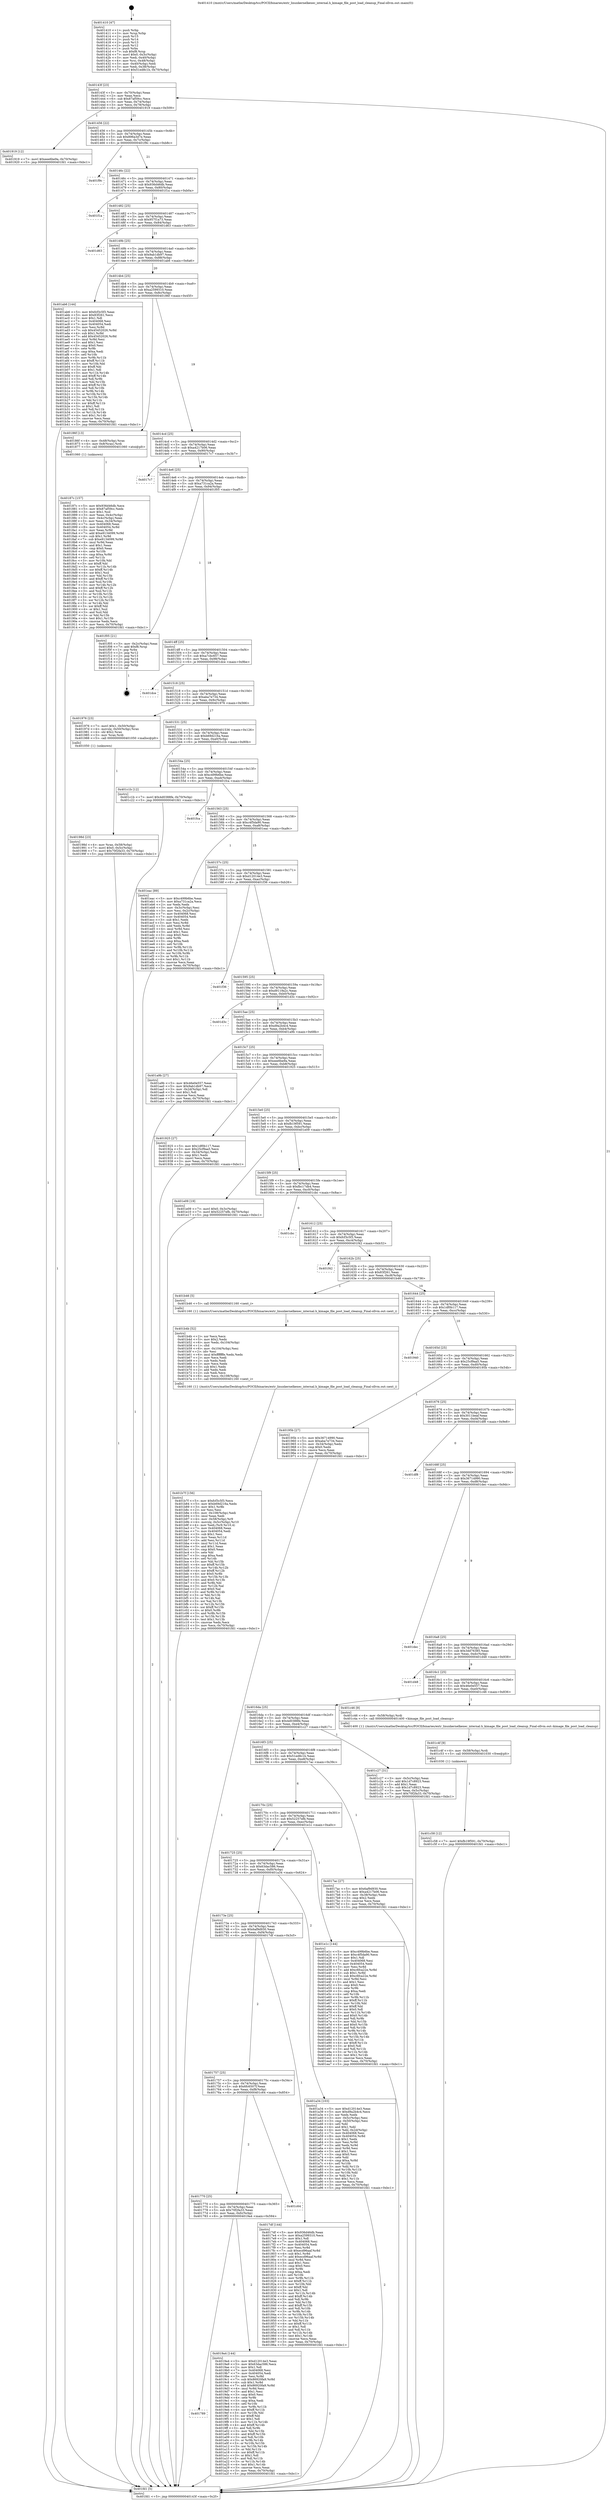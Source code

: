 digraph "0x401410" {
  label = "0x401410 (/mnt/c/Users/mathe/Desktop/tcc/POCII/binaries/extr_linuxkernelkexec_internal.h_kimage_file_post_load_cleanup_Final-ollvm.out::main(0))"
  labelloc = "t"
  node[shape=record]

  Entry [label="",width=0.3,height=0.3,shape=circle,fillcolor=black,style=filled]
  "0x40143f" [label="{
     0x40143f [23]\l
     | [instrs]\l
     &nbsp;&nbsp;0x40143f \<+3\>: mov -0x70(%rbp),%eax\l
     &nbsp;&nbsp;0x401442 \<+2\>: mov %eax,%ecx\l
     &nbsp;&nbsp;0x401444 \<+6\>: sub $0x87af59cc,%ecx\l
     &nbsp;&nbsp;0x40144a \<+3\>: mov %eax,-0x74(%rbp)\l
     &nbsp;&nbsp;0x40144d \<+3\>: mov %ecx,-0x78(%rbp)\l
     &nbsp;&nbsp;0x401450 \<+6\>: je 0000000000401919 \<main+0x509\>\l
  }"]
  "0x401919" [label="{
     0x401919 [12]\l
     | [instrs]\l
     &nbsp;&nbsp;0x401919 \<+7\>: movl $0xeee6be9a,-0x70(%rbp)\l
     &nbsp;&nbsp;0x401920 \<+5\>: jmp 0000000000401fd1 \<main+0xbc1\>\l
  }"]
  "0x401456" [label="{
     0x401456 [22]\l
     | [instrs]\l
     &nbsp;&nbsp;0x401456 \<+5\>: jmp 000000000040145b \<main+0x4b\>\l
     &nbsp;&nbsp;0x40145b \<+3\>: mov -0x74(%rbp),%eax\l
     &nbsp;&nbsp;0x40145e \<+5\>: sub $0x896a3d7e,%eax\l
     &nbsp;&nbsp;0x401463 \<+3\>: mov %eax,-0x7c(%rbp)\l
     &nbsp;&nbsp;0x401466 \<+6\>: je 0000000000401f9c \<main+0xb8c\>\l
  }"]
  Exit [label="",width=0.3,height=0.3,shape=circle,fillcolor=black,style=filled,peripheries=2]
  "0x401f9c" [label="{
     0x401f9c\l
  }", style=dashed]
  "0x40146c" [label="{
     0x40146c [22]\l
     | [instrs]\l
     &nbsp;&nbsp;0x40146c \<+5\>: jmp 0000000000401471 \<main+0x61\>\l
     &nbsp;&nbsp;0x401471 \<+3\>: mov -0x74(%rbp),%eax\l
     &nbsp;&nbsp;0x401474 \<+5\>: sub $0x936d46db,%eax\l
     &nbsp;&nbsp;0x401479 \<+3\>: mov %eax,-0x80(%rbp)\l
     &nbsp;&nbsp;0x40147c \<+6\>: je 0000000000401f1a \<main+0xb0a\>\l
  }"]
  "0x401c58" [label="{
     0x401c58 [12]\l
     | [instrs]\l
     &nbsp;&nbsp;0x401c58 \<+7\>: movl $0xfb19f591,-0x70(%rbp)\l
     &nbsp;&nbsp;0x401c5f \<+5\>: jmp 0000000000401fd1 \<main+0xbc1\>\l
  }"]
  "0x401f1a" [label="{
     0x401f1a\l
  }", style=dashed]
  "0x401482" [label="{
     0x401482 [25]\l
     | [instrs]\l
     &nbsp;&nbsp;0x401482 \<+5\>: jmp 0000000000401487 \<main+0x77\>\l
     &nbsp;&nbsp;0x401487 \<+3\>: mov -0x74(%rbp),%eax\l
     &nbsp;&nbsp;0x40148a \<+5\>: sub $0x957f1a73,%eax\l
     &nbsp;&nbsp;0x40148f \<+6\>: mov %eax,-0x84(%rbp)\l
     &nbsp;&nbsp;0x401495 \<+6\>: je 0000000000401d63 \<main+0x953\>\l
  }"]
  "0x401c4f" [label="{
     0x401c4f [9]\l
     | [instrs]\l
     &nbsp;&nbsp;0x401c4f \<+4\>: mov -0x58(%rbp),%rdi\l
     &nbsp;&nbsp;0x401c53 \<+5\>: call 0000000000401030 \<free@plt\>\l
     | [calls]\l
     &nbsp;&nbsp;0x401030 \{1\} (unknown)\l
  }"]
  "0x401d63" [label="{
     0x401d63\l
  }", style=dashed]
  "0x40149b" [label="{
     0x40149b [25]\l
     | [instrs]\l
     &nbsp;&nbsp;0x40149b \<+5\>: jmp 00000000004014a0 \<main+0x90\>\l
     &nbsp;&nbsp;0x4014a0 \<+3\>: mov -0x74(%rbp),%eax\l
     &nbsp;&nbsp;0x4014a3 \<+5\>: sub $0x9ab1db97,%eax\l
     &nbsp;&nbsp;0x4014a8 \<+6\>: mov %eax,-0x88(%rbp)\l
     &nbsp;&nbsp;0x4014ae \<+6\>: je 0000000000401ab6 \<main+0x6a6\>\l
  }"]
  "0x401b7f" [label="{
     0x401b7f [156]\l
     | [instrs]\l
     &nbsp;&nbsp;0x401b7f \<+5\>: mov $0xfcf3c5f3,%ecx\l
     &nbsp;&nbsp;0x401b84 \<+5\>: mov $0xb69d216a,%edx\l
     &nbsp;&nbsp;0x401b89 \<+3\>: mov $0x1,%r8b\l
     &nbsp;&nbsp;0x401b8c \<+2\>: xor %esi,%esi\l
     &nbsp;&nbsp;0x401b8e \<+6\>: mov -0x108(%rbp),%edi\l
     &nbsp;&nbsp;0x401b94 \<+3\>: imul %eax,%edi\l
     &nbsp;&nbsp;0x401b97 \<+4\>: mov -0x58(%rbp),%r9\l
     &nbsp;&nbsp;0x401b9b \<+4\>: movslq -0x5c(%rbp),%r10\l
     &nbsp;&nbsp;0x401b9f \<+4\>: mov %edi,(%r9,%r10,4)\l
     &nbsp;&nbsp;0x401ba3 \<+7\>: mov 0x404068,%eax\l
     &nbsp;&nbsp;0x401baa \<+7\>: mov 0x404054,%edi\l
     &nbsp;&nbsp;0x401bb1 \<+3\>: sub $0x1,%esi\l
     &nbsp;&nbsp;0x401bb4 \<+3\>: mov %eax,%r11d\l
     &nbsp;&nbsp;0x401bb7 \<+3\>: add %esi,%r11d\l
     &nbsp;&nbsp;0x401bba \<+4\>: imul %r11d,%eax\l
     &nbsp;&nbsp;0x401bbe \<+3\>: and $0x1,%eax\l
     &nbsp;&nbsp;0x401bc1 \<+3\>: cmp $0x0,%eax\l
     &nbsp;&nbsp;0x401bc4 \<+3\>: sete %bl\l
     &nbsp;&nbsp;0x401bc7 \<+3\>: cmp $0xa,%edi\l
     &nbsp;&nbsp;0x401bca \<+4\>: setl %r14b\l
     &nbsp;&nbsp;0x401bce \<+3\>: mov %bl,%r15b\l
     &nbsp;&nbsp;0x401bd1 \<+4\>: xor $0xff,%r15b\l
     &nbsp;&nbsp;0x401bd5 \<+3\>: mov %r14b,%r12b\l
     &nbsp;&nbsp;0x401bd8 \<+4\>: xor $0xff,%r12b\l
     &nbsp;&nbsp;0x401bdc \<+4\>: xor $0x0,%r8b\l
     &nbsp;&nbsp;0x401be0 \<+3\>: mov %r15b,%r13b\l
     &nbsp;&nbsp;0x401be3 \<+4\>: and $0x0,%r13b\l
     &nbsp;&nbsp;0x401be7 \<+3\>: and %r8b,%bl\l
     &nbsp;&nbsp;0x401bea \<+3\>: mov %r12b,%al\l
     &nbsp;&nbsp;0x401bed \<+2\>: and $0x0,%al\l
     &nbsp;&nbsp;0x401bef \<+3\>: and %r8b,%r14b\l
     &nbsp;&nbsp;0x401bf2 \<+3\>: or %bl,%r13b\l
     &nbsp;&nbsp;0x401bf5 \<+3\>: or %r14b,%al\l
     &nbsp;&nbsp;0x401bf8 \<+3\>: xor %al,%r13b\l
     &nbsp;&nbsp;0x401bfb \<+3\>: or %r12b,%r15b\l
     &nbsp;&nbsp;0x401bfe \<+4\>: xor $0xff,%r15b\l
     &nbsp;&nbsp;0x401c02 \<+4\>: or $0x0,%r8b\l
     &nbsp;&nbsp;0x401c06 \<+3\>: and %r8b,%r15b\l
     &nbsp;&nbsp;0x401c09 \<+3\>: or %r15b,%r13b\l
     &nbsp;&nbsp;0x401c0c \<+4\>: test $0x1,%r13b\l
     &nbsp;&nbsp;0x401c10 \<+3\>: cmovne %edx,%ecx\l
     &nbsp;&nbsp;0x401c13 \<+3\>: mov %ecx,-0x70(%rbp)\l
     &nbsp;&nbsp;0x401c16 \<+5\>: jmp 0000000000401fd1 \<main+0xbc1\>\l
  }"]
  "0x401ab6" [label="{
     0x401ab6 [144]\l
     | [instrs]\l
     &nbsp;&nbsp;0x401ab6 \<+5\>: mov $0xfcf3c5f3,%eax\l
     &nbsp;&nbsp;0x401abb \<+5\>: mov $0x83f261,%ecx\l
     &nbsp;&nbsp;0x401ac0 \<+2\>: mov $0x1,%dl\l
     &nbsp;&nbsp;0x401ac2 \<+7\>: mov 0x404068,%esi\l
     &nbsp;&nbsp;0x401ac9 \<+7\>: mov 0x404054,%edi\l
     &nbsp;&nbsp;0x401ad0 \<+3\>: mov %esi,%r8d\l
     &nbsp;&nbsp;0x401ad3 \<+7\>: sub $0x45452026,%r8d\l
     &nbsp;&nbsp;0x401ada \<+4\>: sub $0x1,%r8d\l
     &nbsp;&nbsp;0x401ade \<+7\>: add $0x45452026,%r8d\l
     &nbsp;&nbsp;0x401ae5 \<+4\>: imul %r8d,%esi\l
     &nbsp;&nbsp;0x401ae9 \<+3\>: and $0x1,%esi\l
     &nbsp;&nbsp;0x401aec \<+3\>: cmp $0x0,%esi\l
     &nbsp;&nbsp;0x401aef \<+4\>: sete %r9b\l
     &nbsp;&nbsp;0x401af3 \<+3\>: cmp $0xa,%edi\l
     &nbsp;&nbsp;0x401af6 \<+4\>: setl %r10b\l
     &nbsp;&nbsp;0x401afa \<+3\>: mov %r9b,%r11b\l
     &nbsp;&nbsp;0x401afd \<+4\>: xor $0xff,%r11b\l
     &nbsp;&nbsp;0x401b01 \<+3\>: mov %r10b,%bl\l
     &nbsp;&nbsp;0x401b04 \<+3\>: xor $0xff,%bl\l
     &nbsp;&nbsp;0x401b07 \<+3\>: xor $0x1,%dl\l
     &nbsp;&nbsp;0x401b0a \<+3\>: mov %r11b,%r14b\l
     &nbsp;&nbsp;0x401b0d \<+4\>: and $0xff,%r14b\l
     &nbsp;&nbsp;0x401b11 \<+3\>: and %dl,%r9b\l
     &nbsp;&nbsp;0x401b14 \<+3\>: mov %bl,%r15b\l
     &nbsp;&nbsp;0x401b17 \<+4\>: and $0xff,%r15b\l
     &nbsp;&nbsp;0x401b1b \<+3\>: and %dl,%r10b\l
     &nbsp;&nbsp;0x401b1e \<+3\>: or %r9b,%r14b\l
     &nbsp;&nbsp;0x401b21 \<+3\>: or %r10b,%r15b\l
     &nbsp;&nbsp;0x401b24 \<+3\>: xor %r15b,%r14b\l
     &nbsp;&nbsp;0x401b27 \<+3\>: or %bl,%r11b\l
     &nbsp;&nbsp;0x401b2a \<+4\>: xor $0xff,%r11b\l
     &nbsp;&nbsp;0x401b2e \<+3\>: or $0x1,%dl\l
     &nbsp;&nbsp;0x401b31 \<+3\>: and %dl,%r11b\l
     &nbsp;&nbsp;0x401b34 \<+3\>: or %r11b,%r14b\l
     &nbsp;&nbsp;0x401b37 \<+4\>: test $0x1,%r14b\l
     &nbsp;&nbsp;0x401b3b \<+3\>: cmovne %ecx,%eax\l
     &nbsp;&nbsp;0x401b3e \<+3\>: mov %eax,-0x70(%rbp)\l
     &nbsp;&nbsp;0x401b41 \<+5\>: jmp 0000000000401fd1 \<main+0xbc1\>\l
  }"]
  "0x4014b4" [label="{
     0x4014b4 [25]\l
     | [instrs]\l
     &nbsp;&nbsp;0x4014b4 \<+5\>: jmp 00000000004014b9 \<main+0xa9\>\l
     &nbsp;&nbsp;0x4014b9 \<+3\>: mov -0x74(%rbp),%eax\l
     &nbsp;&nbsp;0x4014bc \<+5\>: sub $0xa2599310,%eax\l
     &nbsp;&nbsp;0x4014c1 \<+6\>: mov %eax,-0x8c(%rbp)\l
     &nbsp;&nbsp;0x4014c7 \<+6\>: je 000000000040186f \<main+0x45f\>\l
  }"]
  "0x401b4b" [label="{
     0x401b4b [52]\l
     | [instrs]\l
     &nbsp;&nbsp;0x401b4b \<+2\>: xor %ecx,%ecx\l
     &nbsp;&nbsp;0x401b4d \<+5\>: mov $0x2,%edx\l
     &nbsp;&nbsp;0x401b52 \<+6\>: mov %edx,-0x104(%rbp)\l
     &nbsp;&nbsp;0x401b58 \<+1\>: cltd\l
     &nbsp;&nbsp;0x401b59 \<+6\>: mov -0x104(%rbp),%esi\l
     &nbsp;&nbsp;0x401b5f \<+2\>: idiv %esi\l
     &nbsp;&nbsp;0x401b61 \<+6\>: imul $0xfffffffe,%edx,%edx\l
     &nbsp;&nbsp;0x401b67 \<+2\>: mov %ecx,%edi\l
     &nbsp;&nbsp;0x401b69 \<+2\>: sub %edx,%edi\l
     &nbsp;&nbsp;0x401b6b \<+2\>: mov %ecx,%edx\l
     &nbsp;&nbsp;0x401b6d \<+3\>: sub $0x1,%edx\l
     &nbsp;&nbsp;0x401b70 \<+2\>: add %edx,%edi\l
     &nbsp;&nbsp;0x401b72 \<+2\>: sub %edi,%ecx\l
     &nbsp;&nbsp;0x401b74 \<+6\>: mov %ecx,-0x108(%rbp)\l
     &nbsp;&nbsp;0x401b7a \<+5\>: call 0000000000401160 \<next_i\>\l
     | [calls]\l
     &nbsp;&nbsp;0x401160 \{1\} (/mnt/c/Users/mathe/Desktop/tcc/POCII/binaries/extr_linuxkernelkexec_internal.h_kimage_file_post_load_cleanup_Final-ollvm.out::next_i)\l
  }"]
  "0x40186f" [label="{
     0x40186f [13]\l
     | [instrs]\l
     &nbsp;&nbsp;0x40186f \<+4\>: mov -0x48(%rbp),%rax\l
     &nbsp;&nbsp;0x401873 \<+4\>: mov 0x8(%rax),%rdi\l
     &nbsp;&nbsp;0x401877 \<+5\>: call 0000000000401060 \<atoi@plt\>\l
     | [calls]\l
     &nbsp;&nbsp;0x401060 \{1\} (unknown)\l
  }"]
  "0x4014cd" [label="{
     0x4014cd [25]\l
     | [instrs]\l
     &nbsp;&nbsp;0x4014cd \<+5\>: jmp 00000000004014d2 \<main+0xc2\>\l
     &nbsp;&nbsp;0x4014d2 \<+3\>: mov -0x74(%rbp),%eax\l
     &nbsp;&nbsp;0x4014d5 \<+5\>: sub $0xa4217b06,%eax\l
     &nbsp;&nbsp;0x4014da \<+6\>: mov %eax,-0x90(%rbp)\l
     &nbsp;&nbsp;0x4014e0 \<+6\>: je 00000000004017c7 \<main+0x3b7\>\l
  }"]
  "0x401789" [label="{
     0x401789\l
  }", style=dashed]
  "0x4017c7" [label="{
     0x4017c7\l
  }", style=dashed]
  "0x4014e6" [label="{
     0x4014e6 [25]\l
     | [instrs]\l
     &nbsp;&nbsp;0x4014e6 \<+5\>: jmp 00000000004014eb \<main+0xdb\>\l
     &nbsp;&nbsp;0x4014eb \<+3\>: mov -0x74(%rbp),%eax\l
     &nbsp;&nbsp;0x4014ee \<+5\>: sub $0xa731ca2a,%eax\l
     &nbsp;&nbsp;0x4014f3 \<+6\>: mov %eax,-0x94(%rbp)\l
     &nbsp;&nbsp;0x4014f9 \<+6\>: je 0000000000401f05 \<main+0xaf5\>\l
  }"]
  "0x4019a4" [label="{
     0x4019a4 [144]\l
     | [instrs]\l
     &nbsp;&nbsp;0x4019a4 \<+5\>: mov $0xd12014e3,%eax\l
     &nbsp;&nbsp;0x4019a9 \<+5\>: mov $0x63dac586,%ecx\l
     &nbsp;&nbsp;0x4019ae \<+2\>: mov $0x1,%dl\l
     &nbsp;&nbsp;0x4019b0 \<+7\>: mov 0x404068,%esi\l
     &nbsp;&nbsp;0x4019b7 \<+7\>: mov 0x404054,%edi\l
     &nbsp;&nbsp;0x4019be \<+3\>: mov %esi,%r8d\l
     &nbsp;&nbsp;0x4019c1 \<+7\>: sub $0x86920fa9,%r8d\l
     &nbsp;&nbsp;0x4019c8 \<+4\>: sub $0x1,%r8d\l
     &nbsp;&nbsp;0x4019cc \<+7\>: add $0x86920fa9,%r8d\l
     &nbsp;&nbsp;0x4019d3 \<+4\>: imul %r8d,%esi\l
     &nbsp;&nbsp;0x4019d7 \<+3\>: and $0x1,%esi\l
     &nbsp;&nbsp;0x4019da \<+3\>: cmp $0x0,%esi\l
     &nbsp;&nbsp;0x4019dd \<+4\>: sete %r9b\l
     &nbsp;&nbsp;0x4019e1 \<+3\>: cmp $0xa,%edi\l
     &nbsp;&nbsp;0x4019e4 \<+4\>: setl %r10b\l
     &nbsp;&nbsp;0x4019e8 \<+3\>: mov %r9b,%r11b\l
     &nbsp;&nbsp;0x4019eb \<+4\>: xor $0xff,%r11b\l
     &nbsp;&nbsp;0x4019ef \<+3\>: mov %r10b,%bl\l
     &nbsp;&nbsp;0x4019f2 \<+3\>: xor $0xff,%bl\l
     &nbsp;&nbsp;0x4019f5 \<+3\>: xor $0x1,%dl\l
     &nbsp;&nbsp;0x4019f8 \<+3\>: mov %r11b,%r14b\l
     &nbsp;&nbsp;0x4019fb \<+4\>: and $0xff,%r14b\l
     &nbsp;&nbsp;0x4019ff \<+3\>: and %dl,%r9b\l
     &nbsp;&nbsp;0x401a02 \<+3\>: mov %bl,%r15b\l
     &nbsp;&nbsp;0x401a05 \<+4\>: and $0xff,%r15b\l
     &nbsp;&nbsp;0x401a09 \<+3\>: and %dl,%r10b\l
     &nbsp;&nbsp;0x401a0c \<+3\>: or %r9b,%r14b\l
     &nbsp;&nbsp;0x401a0f \<+3\>: or %r10b,%r15b\l
     &nbsp;&nbsp;0x401a12 \<+3\>: xor %r15b,%r14b\l
     &nbsp;&nbsp;0x401a15 \<+3\>: or %bl,%r11b\l
     &nbsp;&nbsp;0x401a18 \<+4\>: xor $0xff,%r11b\l
     &nbsp;&nbsp;0x401a1c \<+3\>: or $0x1,%dl\l
     &nbsp;&nbsp;0x401a1f \<+3\>: and %dl,%r11b\l
     &nbsp;&nbsp;0x401a22 \<+3\>: or %r11b,%r14b\l
     &nbsp;&nbsp;0x401a25 \<+4\>: test $0x1,%r14b\l
     &nbsp;&nbsp;0x401a29 \<+3\>: cmovne %ecx,%eax\l
     &nbsp;&nbsp;0x401a2c \<+3\>: mov %eax,-0x70(%rbp)\l
     &nbsp;&nbsp;0x401a2f \<+5\>: jmp 0000000000401fd1 \<main+0xbc1\>\l
  }"]
  "0x401f05" [label="{
     0x401f05 [21]\l
     | [instrs]\l
     &nbsp;&nbsp;0x401f05 \<+3\>: mov -0x2c(%rbp),%eax\l
     &nbsp;&nbsp;0x401f08 \<+7\>: add $0xf8,%rsp\l
     &nbsp;&nbsp;0x401f0f \<+1\>: pop %rbx\l
     &nbsp;&nbsp;0x401f10 \<+2\>: pop %r12\l
     &nbsp;&nbsp;0x401f12 \<+2\>: pop %r13\l
     &nbsp;&nbsp;0x401f14 \<+2\>: pop %r14\l
     &nbsp;&nbsp;0x401f16 \<+2\>: pop %r15\l
     &nbsp;&nbsp;0x401f18 \<+1\>: pop %rbp\l
     &nbsp;&nbsp;0x401f19 \<+1\>: ret\l
  }"]
  "0x4014ff" [label="{
     0x4014ff [25]\l
     | [instrs]\l
     &nbsp;&nbsp;0x4014ff \<+5\>: jmp 0000000000401504 \<main+0xf4\>\l
     &nbsp;&nbsp;0x401504 \<+3\>: mov -0x74(%rbp),%eax\l
     &nbsp;&nbsp;0x401507 \<+5\>: sub $0xa7cbc657,%eax\l
     &nbsp;&nbsp;0x40150c \<+6\>: mov %eax,-0x98(%rbp)\l
     &nbsp;&nbsp;0x401512 \<+6\>: je 0000000000401dce \<main+0x9be\>\l
  }"]
  "0x401770" [label="{
     0x401770 [25]\l
     | [instrs]\l
     &nbsp;&nbsp;0x401770 \<+5\>: jmp 0000000000401775 \<main+0x365\>\l
     &nbsp;&nbsp;0x401775 \<+3\>: mov -0x74(%rbp),%eax\l
     &nbsp;&nbsp;0x401778 \<+5\>: sub $0x70f2fa33,%eax\l
     &nbsp;&nbsp;0x40177d \<+6\>: mov %eax,-0xfc(%rbp)\l
     &nbsp;&nbsp;0x401783 \<+6\>: je 00000000004019a4 \<main+0x594\>\l
  }"]
  "0x401dce" [label="{
     0x401dce\l
  }", style=dashed]
  "0x401518" [label="{
     0x401518 [25]\l
     | [instrs]\l
     &nbsp;&nbsp;0x401518 \<+5\>: jmp 000000000040151d \<main+0x10d\>\l
     &nbsp;&nbsp;0x40151d \<+3\>: mov -0x74(%rbp),%eax\l
     &nbsp;&nbsp;0x401520 \<+5\>: sub $0xaba7e734,%eax\l
     &nbsp;&nbsp;0x401525 \<+6\>: mov %eax,-0x9c(%rbp)\l
     &nbsp;&nbsp;0x40152b \<+6\>: je 0000000000401976 \<main+0x566\>\l
  }"]
  "0x401c64" [label="{
     0x401c64\l
  }", style=dashed]
  "0x401976" [label="{
     0x401976 [23]\l
     | [instrs]\l
     &nbsp;&nbsp;0x401976 \<+7\>: movl $0x1,-0x50(%rbp)\l
     &nbsp;&nbsp;0x40197d \<+4\>: movslq -0x50(%rbp),%rax\l
     &nbsp;&nbsp;0x401981 \<+4\>: shl $0x2,%rax\l
     &nbsp;&nbsp;0x401985 \<+3\>: mov %rax,%rdi\l
     &nbsp;&nbsp;0x401988 \<+5\>: call 0000000000401050 \<malloc@plt\>\l
     | [calls]\l
     &nbsp;&nbsp;0x401050 \{1\} (unknown)\l
  }"]
  "0x401531" [label="{
     0x401531 [25]\l
     | [instrs]\l
     &nbsp;&nbsp;0x401531 \<+5\>: jmp 0000000000401536 \<main+0x126\>\l
     &nbsp;&nbsp;0x401536 \<+3\>: mov -0x74(%rbp),%eax\l
     &nbsp;&nbsp;0x401539 \<+5\>: sub $0xb69d216a,%eax\l
     &nbsp;&nbsp;0x40153e \<+6\>: mov %eax,-0xa0(%rbp)\l
     &nbsp;&nbsp;0x401544 \<+6\>: je 0000000000401c1b \<main+0x80b\>\l
  }"]
  "0x40198d" [label="{
     0x40198d [23]\l
     | [instrs]\l
     &nbsp;&nbsp;0x40198d \<+4\>: mov %rax,-0x58(%rbp)\l
     &nbsp;&nbsp;0x401991 \<+7\>: movl $0x0,-0x5c(%rbp)\l
     &nbsp;&nbsp;0x401998 \<+7\>: movl $0x70f2fa33,-0x70(%rbp)\l
     &nbsp;&nbsp;0x40199f \<+5\>: jmp 0000000000401fd1 \<main+0xbc1\>\l
  }"]
  "0x401c1b" [label="{
     0x401c1b [12]\l
     | [instrs]\l
     &nbsp;&nbsp;0x401c1b \<+7\>: movl $0x4d0388fe,-0x70(%rbp)\l
     &nbsp;&nbsp;0x401c22 \<+5\>: jmp 0000000000401fd1 \<main+0xbc1\>\l
  }"]
  "0x40154a" [label="{
     0x40154a [25]\l
     | [instrs]\l
     &nbsp;&nbsp;0x40154a \<+5\>: jmp 000000000040154f \<main+0x13f\>\l
     &nbsp;&nbsp;0x40154f \<+3\>: mov -0x74(%rbp),%eax\l
     &nbsp;&nbsp;0x401552 \<+5\>: sub $0xc499b6be,%eax\l
     &nbsp;&nbsp;0x401557 \<+6\>: mov %eax,-0xa4(%rbp)\l
     &nbsp;&nbsp;0x40155d \<+6\>: je 0000000000401fca \<main+0xbba\>\l
  }"]
  "0x40187c" [label="{
     0x40187c [157]\l
     | [instrs]\l
     &nbsp;&nbsp;0x40187c \<+5\>: mov $0x936d46db,%ecx\l
     &nbsp;&nbsp;0x401881 \<+5\>: mov $0x87af59cc,%edx\l
     &nbsp;&nbsp;0x401886 \<+3\>: mov $0x1,%sil\l
     &nbsp;&nbsp;0x401889 \<+3\>: mov %eax,-0x4c(%rbp)\l
     &nbsp;&nbsp;0x40188c \<+3\>: mov -0x4c(%rbp),%eax\l
     &nbsp;&nbsp;0x40188f \<+3\>: mov %eax,-0x34(%rbp)\l
     &nbsp;&nbsp;0x401892 \<+7\>: mov 0x404068,%eax\l
     &nbsp;&nbsp;0x401899 \<+8\>: mov 0x404054,%r8d\l
     &nbsp;&nbsp;0x4018a1 \<+3\>: mov %eax,%r9d\l
     &nbsp;&nbsp;0x4018a4 \<+7\>: add $0xe9134099,%r9d\l
     &nbsp;&nbsp;0x4018ab \<+4\>: sub $0x1,%r9d\l
     &nbsp;&nbsp;0x4018af \<+7\>: sub $0xe9134099,%r9d\l
     &nbsp;&nbsp;0x4018b6 \<+4\>: imul %r9d,%eax\l
     &nbsp;&nbsp;0x4018ba \<+3\>: and $0x1,%eax\l
     &nbsp;&nbsp;0x4018bd \<+3\>: cmp $0x0,%eax\l
     &nbsp;&nbsp;0x4018c0 \<+4\>: sete %r10b\l
     &nbsp;&nbsp;0x4018c4 \<+4\>: cmp $0xa,%r8d\l
     &nbsp;&nbsp;0x4018c8 \<+4\>: setl %r11b\l
     &nbsp;&nbsp;0x4018cc \<+3\>: mov %r10b,%bl\l
     &nbsp;&nbsp;0x4018cf \<+3\>: xor $0xff,%bl\l
     &nbsp;&nbsp;0x4018d2 \<+3\>: mov %r11b,%r14b\l
     &nbsp;&nbsp;0x4018d5 \<+4\>: xor $0xff,%r14b\l
     &nbsp;&nbsp;0x4018d9 \<+4\>: xor $0x1,%sil\l
     &nbsp;&nbsp;0x4018dd \<+3\>: mov %bl,%r15b\l
     &nbsp;&nbsp;0x4018e0 \<+4\>: and $0xff,%r15b\l
     &nbsp;&nbsp;0x4018e4 \<+3\>: and %sil,%r10b\l
     &nbsp;&nbsp;0x4018e7 \<+3\>: mov %r14b,%r12b\l
     &nbsp;&nbsp;0x4018ea \<+4\>: and $0xff,%r12b\l
     &nbsp;&nbsp;0x4018ee \<+3\>: and %sil,%r11b\l
     &nbsp;&nbsp;0x4018f1 \<+3\>: or %r10b,%r15b\l
     &nbsp;&nbsp;0x4018f4 \<+3\>: or %r11b,%r12b\l
     &nbsp;&nbsp;0x4018f7 \<+3\>: xor %r12b,%r15b\l
     &nbsp;&nbsp;0x4018fa \<+3\>: or %r14b,%bl\l
     &nbsp;&nbsp;0x4018fd \<+3\>: xor $0xff,%bl\l
     &nbsp;&nbsp;0x401900 \<+4\>: or $0x1,%sil\l
     &nbsp;&nbsp;0x401904 \<+3\>: and %sil,%bl\l
     &nbsp;&nbsp;0x401907 \<+3\>: or %bl,%r15b\l
     &nbsp;&nbsp;0x40190a \<+4\>: test $0x1,%r15b\l
     &nbsp;&nbsp;0x40190e \<+3\>: cmovne %edx,%ecx\l
     &nbsp;&nbsp;0x401911 \<+3\>: mov %ecx,-0x70(%rbp)\l
     &nbsp;&nbsp;0x401914 \<+5\>: jmp 0000000000401fd1 \<main+0xbc1\>\l
  }"]
  "0x401fca" [label="{
     0x401fca\l
  }", style=dashed]
  "0x401563" [label="{
     0x401563 [25]\l
     | [instrs]\l
     &nbsp;&nbsp;0x401563 \<+5\>: jmp 0000000000401568 \<main+0x158\>\l
     &nbsp;&nbsp;0x401568 \<+3\>: mov -0x74(%rbp),%eax\l
     &nbsp;&nbsp;0x40156b \<+5\>: sub $0xc4f5da90,%eax\l
     &nbsp;&nbsp;0x401570 \<+6\>: mov %eax,-0xa8(%rbp)\l
     &nbsp;&nbsp;0x401576 \<+6\>: je 0000000000401eac \<main+0xa9c\>\l
  }"]
  "0x401757" [label="{
     0x401757 [25]\l
     | [instrs]\l
     &nbsp;&nbsp;0x401757 \<+5\>: jmp 000000000040175c \<main+0x34c\>\l
     &nbsp;&nbsp;0x40175c \<+3\>: mov -0x74(%rbp),%eax\l
     &nbsp;&nbsp;0x40175f \<+5\>: sub $0x6fc6507f,%eax\l
     &nbsp;&nbsp;0x401764 \<+6\>: mov %eax,-0xf8(%rbp)\l
     &nbsp;&nbsp;0x40176a \<+6\>: je 0000000000401c64 \<main+0x854\>\l
  }"]
  "0x401eac" [label="{
     0x401eac [89]\l
     | [instrs]\l
     &nbsp;&nbsp;0x401eac \<+5\>: mov $0xc499b6be,%eax\l
     &nbsp;&nbsp;0x401eb1 \<+5\>: mov $0xa731ca2a,%ecx\l
     &nbsp;&nbsp;0x401eb6 \<+2\>: xor %edx,%edx\l
     &nbsp;&nbsp;0x401eb8 \<+3\>: mov -0x3c(%rbp),%esi\l
     &nbsp;&nbsp;0x401ebb \<+3\>: mov %esi,-0x2c(%rbp)\l
     &nbsp;&nbsp;0x401ebe \<+7\>: mov 0x404068,%esi\l
     &nbsp;&nbsp;0x401ec5 \<+7\>: mov 0x404054,%edi\l
     &nbsp;&nbsp;0x401ecc \<+3\>: sub $0x1,%edx\l
     &nbsp;&nbsp;0x401ecf \<+3\>: mov %esi,%r8d\l
     &nbsp;&nbsp;0x401ed2 \<+3\>: add %edx,%r8d\l
     &nbsp;&nbsp;0x401ed5 \<+4\>: imul %r8d,%esi\l
     &nbsp;&nbsp;0x401ed9 \<+3\>: and $0x1,%esi\l
     &nbsp;&nbsp;0x401edc \<+3\>: cmp $0x0,%esi\l
     &nbsp;&nbsp;0x401edf \<+4\>: sete %r9b\l
     &nbsp;&nbsp;0x401ee3 \<+3\>: cmp $0xa,%edi\l
     &nbsp;&nbsp;0x401ee6 \<+4\>: setl %r10b\l
     &nbsp;&nbsp;0x401eea \<+3\>: mov %r9b,%r11b\l
     &nbsp;&nbsp;0x401eed \<+3\>: and %r10b,%r11b\l
     &nbsp;&nbsp;0x401ef0 \<+3\>: xor %r10b,%r9b\l
     &nbsp;&nbsp;0x401ef3 \<+3\>: or %r9b,%r11b\l
     &nbsp;&nbsp;0x401ef6 \<+4\>: test $0x1,%r11b\l
     &nbsp;&nbsp;0x401efa \<+3\>: cmovne %ecx,%eax\l
     &nbsp;&nbsp;0x401efd \<+3\>: mov %eax,-0x70(%rbp)\l
     &nbsp;&nbsp;0x401f00 \<+5\>: jmp 0000000000401fd1 \<main+0xbc1\>\l
  }"]
  "0x40157c" [label="{
     0x40157c [25]\l
     | [instrs]\l
     &nbsp;&nbsp;0x40157c \<+5\>: jmp 0000000000401581 \<main+0x171\>\l
     &nbsp;&nbsp;0x401581 \<+3\>: mov -0x74(%rbp),%eax\l
     &nbsp;&nbsp;0x401584 \<+5\>: sub $0xd12014e3,%eax\l
     &nbsp;&nbsp;0x401589 \<+6\>: mov %eax,-0xac(%rbp)\l
     &nbsp;&nbsp;0x40158f \<+6\>: je 0000000000401f36 \<main+0xb26\>\l
  }"]
  "0x4017df" [label="{
     0x4017df [144]\l
     | [instrs]\l
     &nbsp;&nbsp;0x4017df \<+5\>: mov $0x936d46db,%eax\l
     &nbsp;&nbsp;0x4017e4 \<+5\>: mov $0xa2599310,%ecx\l
     &nbsp;&nbsp;0x4017e9 \<+2\>: mov $0x1,%dl\l
     &nbsp;&nbsp;0x4017eb \<+7\>: mov 0x404068,%esi\l
     &nbsp;&nbsp;0x4017f2 \<+7\>: mov 0x404054,%edi\l
     &nbsp;&nbsp;0x4017f9 \<+3\>: mov %esi,%r8d\l
     &nbsp;&nbsp;0x4017fc \<+7\>: sub $0xecd96aaf,%r8d\l
     &nbsp;&nbsp;0x401803 \<+4\>: sub $0x1,%r8d\l
     &nbsp;&nbsp;0x401807 \<+7\>: add $0xecd96aaf,%r8d\l
     &nbsp;&nbsp;0x40180e \<+4\>: imul %r8d,%esi\l
     &nbsp;&nbsp;0x401812 \<+3\>: and $0x1,%esi\l
     &nbsp;&nbsp;0x401815 \<+3\>: cmp $0x0,%esi\l
     &nbsp;&nbsp;0x401818 \<+4\>: sete %r9b\l
     &nbsp;&nbsp;0x40181c \<+3\>: cmp $0xa,%edi\l
     &nbsp;&nbsp;0x40181f \<+4\>: setl %r10b\l
     &nbsp;&nbsp;0x401823 \<+3\>: mov %r9b,%r11b\l
     &nbsp;&nbsp;0x401826 \<+4\>: xor $0xff,%r11b\l
     &nbsp;&nbsp;0x40182a \<+3\>: mov %r10b,%bl\l
     &nbsp;&nbsp;0x40182d \<+3\>: xor $0xff,%bl\l
     &nbsp;&nbsp;0x401830 \<+3\>: xor $0x1,%dl\l
     &nbsp;&nbsp;0x401833 \<+3\>: mov %r11b,%r14b\l
     &nbsp;&nbsp;0x401836 \<+4\>: and $0xff,%r14b\l
     &nbsp;&nbsp;0x40183a \<+3\>: and %dl,%r9b\l
     &nbsp;&nbsp;0x40183d \<+3\>: mov %bl,%r15b\l
     &nbsp;&nbsp;0x401840 \<+4\>: and $0xff,%r15b\l
     &nbsp;&nbsp;0x401844 \<+3\>: and %dl,%r10b\l
     &nbsp;&nbsp;0x401847 \<+3\>: or %r9b,%r14b\l
     &nbsp;&nbsp;0x40184a \<+3\>: or %r10b,%r15b\l
     &nbsp;&nbsp;0x40184d \<+3\>: xor %r15b,%r14b\l
     &nbsp;&nbsp;0x401850 \<+3\>: or %bl,%r11b\l
     &nbsp;&nbsp;0x401853 \<+4\>: xor $0xff,%r11b\l
     &nbsp;&nbsp;0x401857 \<+3\>: or $0x1,%dl\l
     &nbsp;&nbsp;0x40185a \<+3\>: and %dl,%r11b\l
     &nbsp;&nbsp;0x40185d \<+3\>: or %r11b,%r14b\l
     &nbsp;&nbsp;0x401860 \<+4\>: test $0x1,%r14b\l
     &nbsp;&nbsp;0x401864 \<+3\>: cmovne %ecx,%eax\l
     &nbsp;&nbsp;0x401867 \<+3\>: mov %eax,-0x70(%rbp)\l
     &nbsp;&nbsp;0x40186a \<+5\>: jmp 0000000000401fd1 \<main+0xbc1\>\l
  }"]
  "0x401f36" [label="{
     0x401f36\l
  }", style=dashed]
  "0x401595" [label="{
     0x401595 [25]\l
     | [instrs]\l
     &nbsp;&nbsp;0x401595 \<+5\>: jmp 000000000040159a \<main+0x18a\>\l
     &nbsp;&nbsp;0x40159a \<+3\>: mov -0x74(%rbp),%eax\l
     &nbsp;&nbsp;0x40159d \<+5\>: sub $0xd9119a2c,%eax\l
     &nbsp;&nbsp;0x4015a2 \<+6\>: mov %eax,-0xb0(%rbp)\l
     &nbsp;&nbsp;0x4015a8 \<+6\>: je 0000000000401d3c \<main+0x92c\>\l
  }"]
  "0x40173e" [label="{
     0x40173e [25]\l
     | [instrs]\l
     &nbsp;&nbsp;0x40173e \<+5\>: jmp 0000000000401743 \<main+0x333\>\l
     &nbsp;&nbsp;0x401743 \<+3\>: mov -0x74(%rbp),%eax\l
     &nbsp;&nbsp;0x401746 \<+5\>: sub $0x6af9d930,%eax\l
     &nbsp;&nbsp;0x40174b \<+6\>: mov %eax,-0xf4(%rbp)\l
     &nbsp;&nbsp;0x401751 \<+6\>: je 00000000004017df \<main+0x3cf\>\l
  }"]
  "0x401d3c" [label="{
     0x401d3c\l
  }", style=dashed]
  "0x4015ae" [label="{
     0x4015ae [25]\l
     | [instrs]\l
     &nbsp;&nbsp;0x4015ae \<+5\>: jmp 00000000004015b3 \<main+0x1a3\>\l
     &nbsp;&nbsp;0x4015b3 \<+3\>: mov -0x74(%rbp),%eax\l
     &nbsp;&nbsp;0x4015b6 \<+5\>: sub $0xd9a2b4c4,%eax\l
     &nbsp;&nbsp;0x4015bb \<+6\>: mov %eax,-0xb4(%rbp)\l
     &nbsp;&nbsp;0x4015c1 \<+6\>: je 0000000000401a9b \<main+0x68b\>\l
  }"]
  "0x401a34" [label="{
     0x401a34 [103]\l
     | [instrs]\l
     &nbsp;&nbsp;0x401a34 \<+5\>: mov $0xd12014e3,%eax\l
     &nbsp;&nbsp;0x401a39 \<+5\>: mov $0xd9a2b4c4,%ecx\l
     &nbsp;&nbsp;0x401a3e \<+2\>: xor %edx,%edx\l
     &nbsp;&nbsp;0x401a40 \<+3\>: mov -0x5c(%rbp),%esi\l
     &nbsp;&nbsp;0x401a43 \<+3\>: cmp -0x50(%rbp),%esi\l
     &nbsp;&nbsp;0x401a46 \<+4\>: setl %dil\l
     &nbsp;&nbsp;0x401a4a \<+4\>: and $0x1,%dil\l
     &nbsp;&nbsp;0x401a4e \<+4\>: mov %dil,-0x2d(%rbp)\l
     &nbsp;&nbsp;0x401a52 \<+7\>: mov 0x404068,%esi\l
     &nbsp;&nbsp;0x401a59 \<+8\>: mov 0x404054,%r8d\l
     &nbsp;&nbsp;0x401a61 \<+3\>: sub $0x1,%edx\l
     &nbsp;&nbsp;0x401a64 \<+3\>: mov %esi,%r9d\l
     &nbsp;&nbsp;0x401a67 \<+3\>: add %edx,%r9d\l
     &nbsp;&nbsp;0x401a6a \<+4\>: imul %r9d,%esi\l
     &nbsp;&nbsp;0x401a6e \<+3\>: and $0x1,%esi\l
     &nbsp;&nbsp;0x401a71 \<+3\>: cmp $0x0,%esi\l
     &nbsp;&nbsp;0x401a74 \<+4\>: sete %dil\l
     &nbsp;&nbsp;0x401a78 \<+4\>: cmp $0xa,%r8d\l
     &nbsp;&nbsp;0x401a7c \<+4\>: setl %r10b\l
     &nbsp;&nbsp;0x401a80 \<+3\>: mov %dil,%r11b\l
     &nbsp;&nbsp;0x401a83 \<+3\>: and %r10b,%r11b\l
     &nbsp;&nbsp;0x401a86 \<+3\>: xor %r10b,%dil\l
     &nbsp;&nbsp;0x401a89 \<+3\>: or %dil,%r11b\l
     &nbsp;&nbsp;0x401a8c \<+4\>: test $0x1,%r11b\l
     &nbsp;&nbsp;0x401a90 \<+3\>: cmovne %ecx,%eax\l
     &nbsp;&nbsp;0x401a93 \<+3\>: mov %eax,-0x70(%rbp)\l
     &nbsp;&nbsp;0x401a96 \<+5\>: jmp 0000000000401fd1 \<main+0xbc1\>\l
  }"]
  "0x401a9b" [label="{
     0x401a9b [27]\l
     | [instrs]\l
     &nbsp;&nbsp;0x401a9b \<+5\>: mov $0x46e0e557,%eax\l
     &nbsp;&nbsp;0x401aa0 \<+5\>: mov $0x9ab1db97,%ecx\l
     &nbsp;&nbsp;0x401aa5 \<+3\>: mov -0x2d(%rbp),%dl\l
     &nbsp;&nbsp;0x401aa8 \<+3\>: test $0x1,%dl\l
     &nbsp;&nbsp;0x401aab \<+3\>: cmovne %ecx,%eax\l
     &nbsp;&nbsp;0x401aae \<+3\>: mov %eax,-0x70(%rbp)\l
     &nbsp;&nbsp;0x401ab1 \<+5\>: jmp 0000000000401fd1 \<main+0xbc1\>\l
  }"]
  "0x4015c7" [label="{
     0x4015c7 [25]\l
     | [instrs]\l
     &nbsp;&nbsp;0x4015c7 \<+5\>: jmp 00000000004015cc \<main+0x1bc\>\l
     &nbsp;&nbsp;0x4015cc \<+3\>: mov -0x74(%rbp),%eax\l
     &nbsp;&nbsp;0x4015cf \<+5\>: sub $0xeee6be9a,%eax\l
     &nbsp;&nbsp;0x4015d4 \<+6\>: mov %eax,-0xb8(%rbp)\l
     &nbsp;&nbsp;0x4015da \<+6\>: je 0000000000401925 \<main+0x515\>\l
  }"]
  "0x401725" [label="{
     0x401725 [25]\l
     | [instrs]\l
     &nbsp;&nbsp;0x401725 \<+5\>: jmp 000000000040172a \<main+0x31a\>\l
     &nbsp;&nbsp;0x40172a \<+3\>: mov -0x74(%rbp),%eax\l
     &nbsp;&nbsp;0x40172d \<+5\>: sub $0x63dac586,%eax\l
     &nbsp;&nbsp;0x401732 \<+6\>: mov %eax,-0xf0(%rbp)\l
     &nbsp;&nbsp;0x401738 \<+6\>: je 0000000000401a34 \<main+0x624\>\l
  }"]
  "0x401925" [label="{
     0x401925 [27]\l
     | [instrs]\l
     &nbsp;&nbsp;0x401925 \<+5\>: mov $0x1df0b117,%eax\l
     &nbsp;&nbsp;0x40192a \<+5\>: mov $0x25cf9aa5,%ecx\l
     &nbsp;&nbsp;0x40192f \<+3\>: mov -0x34(%rbp),%edx\l
     &nbsp;&nbsp;0x401932 \<+3\>: cmp $0x1,%edx\l
     &nbsp;&nbsp;0x401935 \<+3\>: cmovl %ecx,%eax\l
     &nbsp;&nbsp;0x401938 \<+3\>: mov %eax,-0x70(%rbp)\l
     &nbsp;&nbsp;0x40193b \<+5\>: jmp 0000000000401fd1 \<main+0xbc1\>\l
  }"]
  "0x4015e0" [label="{
     0x4015e0 [25]\l
     | [instrs]\l
     &nbsp;&nbsp;0x4015e0 \<+5\>: jmp 00000000004015e5 \<main+0x1d5\>\l
     &nbsp;&nbsp;0x4015e5 \<+3\>: mov -0x74(%rbp),%eax\l
     &nbsp;&nbsp;0x4015e8 \<+5\>: sub $0xfb19f591,%eax\l
     &nbsp;&nbsp;0x4015ed \<+6\>: mov %eax,-0xbc(%rbp)\l
     &nbsp;&nbsp;0x4015f3 \<+6\>: je 0000000000401e09 \<main+0x9f9\>\l
  }"]
  "0x401e1c" [label="{
     0x401e1c [144]\l
     | [instrs]\l
     &nbsp;&nbsp;0x401e1c \<+5\>: mov $0xc499b6be,%eax\l
     &nbsp;&nbsp;0x401e21 \<+5\>: mov $0xc4f5da90,%ecx\l
     &nbsp;&nbsp;0x401e26 \<+2\>: mov $0x1,%dl\l
     &nbsp;&nbsp;0x401e28 \<+7\>: mov 0x404068,%esi\l
     &nbsp;&nbsp;0x401e2f \<+7\>: mov 0x404054,%edi\l
     &nbsp;&nbsp;0x401e36 \<+3\>: mov %esi,%r8d\l
     &nbsp;&nbsp;0x401e39 \<+7\>: add $0xc6fca22e,%r8d\l
     &nbsp;&nbsp;0x401e40 \<+4\>: sub $0x1,%r8d\l
     &nbsp;&nbsp;0x401e44 \<+7\>: sub $0xc6fca22e,%r8d\l
     &nbsp;&nbsp;0x401e4b \<+4\>: imul %r8d,%esi\l
     &nbsp;&nbsp;0x401e4f \<+3\>: and $0x1,%esi\l
     &nbsp;&nbsp;0x401e52 \<+3\>: cmp $0x0,%esi\l
     &nbsp;&nbsp;0x401e55 \<+4\>: sete %r9b\l
     &nbsp;&nbsp;0x401e59 \<+3\>: cmp $0xa,%edi\l
     &nbsp;&nbsp;0x401e5c \<+4\>: setl %r10b\l
     &nbsp;&nbsp;0x401e60 \<+3\>: mov %r9b,%r11b\l
     &nbsp;&nbsp;0x401e63 \<+4\>: xor $0xff,%r11b\l
     &nbsp;&nbsp;0x401e67 \<+3\>: mov %r10b,%bl\l
     &nbsp;&nbsp;0x401e6a \<+3\>: xor $0xff,%bl\l
     &nbsp;&nbsp;0x401e6d \<+3\>: xor $0x0,%dl\l
     &nbsp;&nbsp;0x401e70 \<+3\>: mov %r11b,%r14b\l
     &nbsp;&nbsp;0x401e73 \<+4\>: and $0x0,%r14b\l
     &nbsp;&nbsp;0x401e77 \<+3\>: and %dl,%r9b\l
     &nbsp;&nbsp;0x401e7a \<+3\>: mov %bl,%r15b\l
     &nbsp;&nbsp;0x401e7d \<+4\>: and $0x0,%r15b\l
     &nbsp;&nbsp;0x401e81 \<+3\>: and %dl,%r10b\l
     &nbsp;&nbsp;0x401e84 \<+3\>: or %r9b,%r14b\l
     &nbsp;&nbsp;0x401e87 \<+3\>: or %r10b,%r15b\l
     &nbsp;&nbsp;0x401e8a \<+3\>: xor %r15b,%r14b\l
     &nbsp;&nbsp;0x401e8d \<+3\>: or %bl,%r11b\l
     &nbsp;&nbsp;0x401e90 \<+4\>: xor $0xff,%r11b\l
     &nbsp;&nbsp;0x401e94 \<+3\>: or $0x0,%dl\l
     &nbsp;&nbsp;0x401e97 \<+3\>: and %dl,%r11b\l
     &nbsp;&nbsp;0x401e9a \<+3\>: or %r11b,%r14b\l
     &nbsp;&nbsp;0x401e9d \<+4\>: test $0x1,%r14b\l
     &nbsp;&nbsp;0x401ea1 \<+3\>: cmovne %ecx,%eax\l
     &nbsp;&nbsp;0x401ea4 \<+3\>: mov %eax,-0x70(%rbp)\l
     &nbsp;&nbsp;0x401ea7 \<+5\>: jmp 0000000000401fd1 \<main+0xbc1\>\l
  }"]
  "0x401e09" [label="{
     0x401e09 [19]\l
     | [instrs]\l
     &nbsp;&nbsp;0x401e09 \<+7\>: movl $0x0,-0x3c(%rbp)\l
     &nbsp;&nbsp;0x401e10 \<+7\>: movl $0x52257efb,-0x70(%rbp)\l
     &nbsp;&nbsp;0x401e17 \<+5\>: jmp 0000000000401fd1 \<main+0xbc1\>\l
  }"]
  "0x4015f9" [label="{
     0x4015f9 [25]\l
     | [instrs]\l
     &nbsp;&nbsp;0x4015f9 \<+5\>: jmp 00000000004015fe \<main+0x1ee\>\l
     &nbsp;&nbsp;0x4015fe \<+3\>: mov -0x74(%rbp),%eax\l
     &nbsp;&nbsp;0x401601 \<+5\>: sub $0xfbc17db4,%eax\l
     &nbsp;&nbsp;0x401606 \<+6\>: mov %eax,-0xc0(%rbp)\l
     &nbsp;&nbsp;0x40160c \<+6\>: je 0000000000401cbc \<main+0x8ac\>\l
  }"]
  "0x401410" [label="{
     0x401410 [47]\l
     | [instrs]\l
     &nbsp;&nbsp;0x401410 \<+1\>: push %rbp\l
     &nbsp;&nbsp;0x401411 \<+3\>: mov %rsp,%rbp\l
     &nbsp;&nbsp;0x401414 \<+2\>: push %r15\l
     &nbsp;&nbsp;0x401416 \<+2\>: push %r14\l
     &nbsp;&nbsp;0x401418 \<+2\>: push %r13\l
     &nbsp;&nbsp;0x40141a \<+2\>: push %r12\l
     &nbsp;&nbsp;0x40141c \<+1\>: push %rbx\l
     &nbsp;&nbsp;0x40141d \<+7\>: sub $0xf8,%rsp\l
     &nbsp;&nbsp;0x401424 \<+7\>: movl $0x0,-0x3c(%rbp)\l
     &nbsp;&nbsp;0x40142b \<+3\>: mov %edi,-0x40(%rbp)\l
     &nbsp;&nbsp;0x40142e \<+4\>: mov %rsi,-0x48(%rbp)\l
     &nbsp;&nbsp;0x401432 \<+3\>: mov -0x40(%rbp),%edi\l
     &nbsp;&nbsp;0x401435 \<+3\>: mov %edi,-0x38(%rbp)\l
     &nbsp;&nbsp;0x401438 \<+7\>: movl $0x51ed8c1b,-0x70(%rbp)\l
  }"]
  "0x401cbc" [label="{
     0x401cbc\l
  }", style=dashed]
  "0x401612" [label="{
     0x401612 [25]\l
     | [instrs]\l
     &nbsp;&nbsp;0x401612 \<+5\>: jmp 0000000000401617 \<main+0x207\>\l
     &nbsp;&nbsp;0x401617 \<+3\>: mov -0x74(%rbp),%eax\l
     &nbsp;&nbsp;0x40161a \<+5\>: sub $0xfcf3c5f3,%eax\l
     &nbsp;&nbsp;0x40161f \<+6\>: mov %eax,-0xc4(%rbp)\l
     &nbsp;&nbsp;0x401625 \<+6\>: je 0000000000401f42 \<main+0xb32\>\l
  }"]
  "0x401fd1" [label="{
     0x401fd1 [5]\l
     | [instrs]\l
     &nbsp;&nbsp;0x401fd1 \<+5\>: jmp 000000000040143f \<main+0x2f\>\l
  }"]
  "0x401f42" [label="{
     0x401f42\l
  }", style=dashed]
  "0x40162b" [label="{
     0x40162b [25]\l
     | [instrs]\l
     &nbsp;&nbsp;0x40162b \<+5\>: jmp 0000000000401630 \<main+0x220\>\l
     &nbsp;&nbsp;0x401630 \<+3\>: mov -0x74(%rbp),%eax\l
     &nbsp;&nbsp;0x401633 \<+5\>: sub $0x83f261,%eax\l
     &nbsp;&nbsp;0x401638 \<+6\>: mov %eax,-0xc8(%rbp)\l
     &nbsp;&nbsp;0x40163e \<+6\>: je 0000000000401b46 \<main+0x736\>\l
  }"]
  "0x40170c" [label="{
     0x40170c [25]\l
     | [instrs]\l
     &nbsp;&nbsp;0x40170c \<+5\>: jmp 0000000000401711 \<main+0x301\>\l
     &nbsp;&nbsp;0x401711 \<+3\>: mov -0x74(%rbp),%eax\l
     &nbsp;&nbsp;0x401714 \<+5\>: sub $0x52257efb,%eax\l
     &nbsp;&nbsp;0x401719 \<+6\>: mov %eax,-0xec(%rbp)\l
     &nbsp;&nbsp;0x40171f \<+6\>: je 0000000000401e1c \<main+0xa0c\>\l
  }"]
  "0x401b46" [label="{
     0x401b46 [5]\l
     | [instrs]\l
     &nbsp;&nbsp;0x401b46 \<+5\>: call 0000000000401160 \<next_i\>\l
     | [calls]\l
     &nbsp;&nbsp;0x401160 \{1\} (/mnt/c/Users/mathe/Desktop/tcc/POCII/binaries/extr_linuxkernelkexec_internal.h_kimage_file_post_load_cleanup_Final-ollvm.out::next_i)\l
  }"]
  "0x401644" [label="{
     0x401644 [25]\l
     | [instrs]\l
     &nbsp;&nbsp;0x401644 \<+5\>: jmp 0000000000401649 \<main+0x239\>\l
     &nbsp;&nbsp;0x401649 \<+3\>: mov -0x74(%rbp),%eax\l
     &nbsp;&nbsp;0x40164c \<+5\>: sub $0x1df0b117,%eax\l
     &nbsp;&nbsp;0x401651 \<+6\>: mov %eax,-0xcc(%rbp)\l
     &nbsp;&nbsp;0x401657 \<+6\>: je 0000000000401940 \<main+0x530\>\l
  }"]
  "0x4017ac" [label="{
     0x4017ac [27]\l
     | [instrs]\l
     &nbsp;&nbsp;0x4017ac \<+5\>: mov $0x6af9d930,%eax\l
     &nbsp;&nbsp;0x4017b1 \<+5\>: mov $0xa4217b06,%ecx\l
     &nbsp;&nbsp;0x4017b6 \<+3\>: mov -0x38(%rbp),%edx\l
     &nbsp;&nbsp;0x4017b9 \<+3\>: cmp $0x2,%edx\l
     &nbsp;&nbsp;0x4017bc \<+3\>: cmovne %ecx,%eax\l
     &nbsp;&nbsp;0x4017bf \<+3\>: mov %eax,-0x70(%rbp)\l
     &nbsp;&nbsp;0x4017c2 \<+5\>: jmp 0000000000401fd1 \<main+0xbc1\>\l
  }"]
  "0x401940" [label="{
     0x401940\l
  }", style=dashed]
  "0x40165d" [label="{
     0x40165d [25]\l
     | [instrs]\l
     &nbsp;&nbsp;0x40165d \<+5\>: jmp 0000000000401662 \<main+0x252\>\l
     &nbsp;&nbsp;0x401662 \<+3\>: mov -0x74(%rbp),%eax\l
     &nbsp;&nbsp;0x401665 \<+5\>: sub $0x25cf9aa5,%eax\l
     &nbsp;&nbsp;0x40166a \<+6\>: mov %eax,-0xd0(%rbp)\l
     &nbsp;&nbsp;0x401670 \<+6\>: je 000000000040195b \<main+0x54b\>\l
  }"]
  "0x4016f3" [label="{
     0x4016f3 [25]\l
     | [instrs]\l
     &nbsp;&nbsp;0x4016f3 \<+5\>: jmp 00000000004016f8 \<main+0x2e8\>\l
     &nbsp;&nbsp;0x4016f8 \<+3\>: mov -0x74(%rbp),%eax\l
     &nbsp;&nbsp;0x4016fb \<+5\>: sub $0x51ed8c1b,%eax\l
     &nbsp;&nbsp;0x401700 \<+6\>: mov %eax,-0xe8(%rbp)\l
     &nbsp;&nbsp;0x401706 \<+6\>: je 00000000004017ac \<main+0x39c\>\l
  }"]
  "0x40195b" [label="{
     0x40195b [27]\l
     | [instrs]\l
     &nbsp;&nbsp;0x40195b \<+5\>: mov $0x36714990,%eax\l
     &nbsp;&nbsp;0x401960 \<+5\>: mov $0xaba7e734,%ecx\l
     &nbsp;&nbsp;0x401965 \<+3\>: mov -0x34(%rbp),%edx\l
     &nbsp;&nbsp;0x401968 \<+3\>: cmp $0x0,%edx\l
     &nbsp;&nbsp;0x40196b \<+3\>: cmove %ecx,%eax\l
     &nbsp;&nbsp;0x40196e \<+3\>: mov %eax,-0x70(%rbp)\l
     &nbsp;&nbsp;0x401971 \<+5\>: jmp 0000000000401fd1 \<main+0xbc1\>\l
  }"]
  "0x401676" [label="{
     0x401676 [25]\l
     | [instrs]\l
     &nbsp;&nbsp;0x401676 \<+5\>: jmp 000000000040167b \<main+0x26b\>\l
     &nbsp;&nbsp;0x40167b \<+3\>: mov -0x74(%rbp),%eax\l
     &nbsp;&nbsp;0x40167e \<+5\>: sub $0x3011beaf,%eax\l
     &nbsp;&nbsp;0x401683 \<+6\>: mov %eax,-0xd4(%rbp)\l
     &nbsp;&nbsp;0x401689 \<+6\>: je 0000000000401df8 \<main+0x9e8\>\l
  }"]
  "0x401c27" [label="{
     0x401c27 [31]\l
     | [instrs]\l
     &nbsp;&nbsp;0x401c27 \<+3\>: mov -0x5c(%rbp),%eax\l
     &nbsp;&nbsp;0x401c2a \<+5\>: add $0x1d7c8923,%eax\l
     &nbsp;&nbsp;0x401c2f \<+3\>: add $0x1,%eax\l
     &nbsp;&nbsp;0x401c32 \<+5\>: sub $0x1d7c8923,%eax\l
     &nbsp;&nbsp;0x401c37 \<+3\>: mov %eax,-0x5c(%rbp)\l
     &nbsp;&nbsp;0x401c3a \<+7\>: movl $0x70f2fa33,-0x70(%rbp)\l
     &nbsp;&nbsp;0x401c41 \<+5\>: jmp 0000000000401fd1 \<main+0xbc1\>\l
  }"]
  "0x401df8" [label="{
     0x401df8\l
  }", style=dashed]
  "0x40168f" [label="{
     0x40168f [25]\l
     | [instrs]\l
     &nbsp;&nbsp;0x40168f \<+5\>: jmp 0000000000401694 \<main+0x284\>\l
     &nbsp;&nbsp;0x401694 \<+3\>: mov -0x74(%rbp),%eax\l
     &nbsp;&nbsp;0x401697 \<+5\>: sub $0x36714990,%eax\l
     &nbsp;&nbsp;0x40169c \<+6\>: mov %eax,-0xd8(%rbp)\l
     &nbsp;&nbsp;0x4016a2 \<+6\>: je 0000000000401dec \<main+0x9dc\>\l
  }"]
  "0x4016da" [label="{
     0x4016da [25]\l
     | [instrs]\l
     &nbsp;&nbsp;0x4016da \<+5\>: jmp 00000000004016df \<main+0x2cf\>\l
     &nbsp;&nbsp;0x4016df \<+3\>: mov -0x74(%rbp),%eax\l
     &nbsp;&nbsp;0x4016e2 \<+5\>: sub $0x4d0388fe,%eax\l
     &nbsp;&nbsp;0x4016e7 \<+6\>: mov %eax,-0xe4(%rbp)\l
     &nbsp;&nbsp;0x4016ed \<+6\>: je 0000000000401c27 \<main+0x817\>\l
  }"]
  "0x401dec" [label="{
     0x401dec\l
  }", style=dashed]
  "0x4016a8" [label="{
     0x4016a8 [25]\l
     | [instrs]\l
     &nbsp;&nbsp;0x4016a8 \<+5\>: jmp 00000000004016ad \<main+0x29d\>\l
     &nbsp;&nbsp;0x4016ad \<+3\>: mov -0x74(%rbp),%eax\l
     &nbsp;&nbsp;0x4016b0 \<+5\>: sub $0x3dd76385,%eax\l
     &nbsp;&nbsp;0x4016b5 \<+6\>: mov %eax,-0xdc(%rbp)\l
     &nbsp;&nbsp;0x4016bb \<+6\>: je 0000000000401d48 \<main+0x938\>\l
  }"]
  "0x401c46" [label="{
     0x401c46 [9]\l
     | [instrs]\l
     &nbsp;&nbsp;0x401c46 \<+4\>: mov -0x58(%rbp),%rdi\l
     &nbsp;&nbsp;0x401c4a \<+5\>: call 0000000000401400 \<kimage_file_post_load_cleanup\>\l
     | [calls]\l
     &nbsp;&nbsp;0x401400 \{1\} (/mnt/c/Users/mathe/Desktop/tcc/POCII/binaries/extr_linuxkernelkexec_internal.h_kimage_file_post_load_cleanup_Final-ollvm.out::kimage_file_post_load_cleanup)\l
  }"]
  "0x401d48" [label="{
     0x401d48\l
  }", style=dashed]
  "0x4016c1" [label="{
     0x4016c1 [25]\l
     | [instrs]\l
     &nbsp;&nbsp;0x4016c1 \<+5\>: jmp 00000000004016c6 \<main+0x2b6\>\l
     &nbsp;&nbsp;0x4016c6 \<+3\>: mov -0x74(%rbp),%eax\l
     &nbsp;&nbsp;0x4016c9 \<+5\>: sub $0x46e0e557,%eax\l
     &nbsp;&nbsp;0x4016ce \<+6\>: mov %eax,-0xe0(%rbp)\l
     &nbsp;&nbsp;0x4016d4 \<+6\>: je 0000000000401c46 \<main+0x836\>\l
  }"]
  Entry -> "0x401410" [label=" 1"]
  "0x40143f" -> "0x401919" [label=" 1"]
  "0x40143f" -> "0x401456" [label=" 21"]
  "0x401f05" -> Exit [label=" 1"]
  "0x401456" -> "0x401f9c" [label=" 0"]
  "0x401456" -> "0x40146c" [label=" 21"]
  "0x401eac" -> "0x401fd1" [label=" 1"]
  "0x40146c" -> "0x401f1a" [label=" 0"]
  "0x40146c" -> "0x401482" [label=" 21"]
  "0x401e1c" -> "0x401fd1" [label=" 1"]
  "0x401482" -> "0x401d63" [label=" 0"]
  "0x401482" -> "0x40149b" [label=" 21"]
  "0x401e09" -> "0x401fd1" [label=" 1"]
  "0x40149b" -> "0x401ab6" [label=" 1"]
  "0x40149b" -> "0x4014b4" [label=" 20"]
  "0x401c58" -> "0x401fd1" [label=" 1"]
  "0x4014b4" -> "0x40186f" [label=" 1"]
  "0x4014b4" -> "0x4014cd" [label=" 19"]
  "0x401c4f" -> "0x401c58" [label=" 1"]
  "0x4014cd" -> "0x4017c7" [label=" 0"]
  "0x4014cd" -> "0x4014e6" [label=" 19"]
  "0x401c46" -> "0x401c4f" [label=" 1"]
  "0x4014e6" -> "0x401f05" [label=" 1"]
  "0x4014e6" -> "0x4014ff" [label=" 18"]
  "0x401c27" -> "0x401fd1" [label=" 1"]
  "0x4014ff" -> "0x401dce" [label=" 0"]
  "0x4014ff" -> "0x401518" [label=" 18"]
  "0x401b7f" -> "0x401fd1" [label=" 1"]
  "0x401518" -> "0x401976" [label=" 1"]
  "0x401518" -> "0x401531" [label=" 17"]
  "0x401b4b" -> "0x401b7f" [label=" 1"]
  "0x401531" -> "0x401c1b" [label=" 1"]
  "0x401531" -> "0x40154a" [label=" 16"]
  "0x401ab6" -> "0x401fd1" [label=" 1"]
  "0x40154a" -> "0x401fca" [label=" 0"]
  "0x40154a" -> "0x401563" [label=" 16"]
  "0x401a9b" -> "0x401fd1" [label=" 2"]
  "0x401563" -> "0x401eac" [label=" 1"]
  "0x401563" -> "0x40157c" [label=" 15"]
  "0x401a34" -> "0x401fd1" [label=" 2"]
  "0x40157c" -> "0x401f36" [label=" 0"]
  "0x40157c" -> "0x401595" [label=" 15"]
  "0x4019a4" -> "0x401fd1" [label=" 2"]
  "0x401595" -> "0x401d3c" [label=" 0"]
  "0x401595" -> "0x4015ae" [label=" 15"]
  "0x401770" -> "0x4019a4" [label=" 2"]
  "0x4015ae" -> "0x401a9b" [label=" 2"]
  "0x4015ae" -> "0x4015c7" [label=" 13"]
  "0x401c1b" -> "0x401fd1" [label=" 1"]
  "0x4015c7" -> "0x401925" [label=" 1"]
  "0x4015c7" -> "0x4015e0" [label=" 12"]
  "0x401757" -> "0x401c64" [label=" 0"]
  "0x4015e0" -> "0x401e09" [label=" 1"]
  "0x4015e0" -> "0x4015f9" [label=" 11"]
  "0x401b46" -> "0x401b4b" [label=" 1"]
  "0x4015f9" -> "0x401cbc" [label=" 0"]
  "0x4015f9" -> "0x401612" [label=" 11"]
  "0x401976" -> "0x40198d" [label=" 1"]
  "0x401612" -> "0x401f42" [label=" 0"]
  "0x401612" -> "0x40162b" [label=" 11"]
  "0x40195b" -> "0x401fd1" [label=" 1"]
  "0x40162b" -> "0x401b46" [label=" 1"]
  "0x40162b" -> "0x401644" [label=" 10"]
  "0x401925" -> "0x401fd1" [label=" 1"]
  "0x401644" -> "0x401940" [label=" 0"]
  "0x401644" -> "0x40165d" [label=" 10"]
  "0x401919" -> "0x401fd1" [label=" 1"]
  "0x40165d" -> "0x40195b" [label=" 1"]
  "0x40165d" -> "0x401676" [label=" 9"]
  "0x40186f" -> "0x40187c" [label=" 1"]
  "0x401676" -> "0x401df8" [label=" 0"]
  "0x401676" -> "0x40168f" [label=" 9"]
  "0x4017df" -> "0x401fd1" [label=" 1"]
  "0x40168f" -> "0x401dec" [label=" 0"]
  "0x40168f" -> "0x4016a8" [label=" 9"]
  "0x40173e" -> "0x4017df" [label=" 1"]
  "0x4016a8" -> "0x401d48" [label=" 0"]
  "0x4016a8" -> "0x4016c1" [label=" 9"]
  "0x401770" -> "0x401789" [label=" 0"]
  "0x4016c1" -> "0x401c46" [label=" 1"]
  "0x4016c1" -> "0x4016da" [label=" 8"]
  "0x40173e" -> "0x401757" [label=" 2"]
  "0x4016da" -> "0x401c27" [label=" 1"]
  "0x4016da" -> "0x4016f3" [label=" 7"]
  "0x40187c" -> "0x401fd1" [label=" 1"]
  "0x4016f3" -> "0x4017ac" [label=" 1"]
  "0x4016f3" -> "0x40170c" [label=" 6"]
  "0x4017ac" -> "0x401fd1" [label=" 1"]
  "0x401410" -> "0x40143f" [label=" 1"]
  "0x401fd1" -> "0x40143f" [label=" 21"]
  "0x40198d" -> "0x401fd1" [label=" 1"]
  "0x40170c" -> "0x401e1c" [label=" 1"]
  "0x40170c" -> "0x401725" [label=" 5"]
  "0x401757" -> "0x401770" [label=" 2"]
  "0x401725" -> "0x401a34" [label=" 2"]
  "0x401725" -> "0x40173e" [label=" 3"]
}

